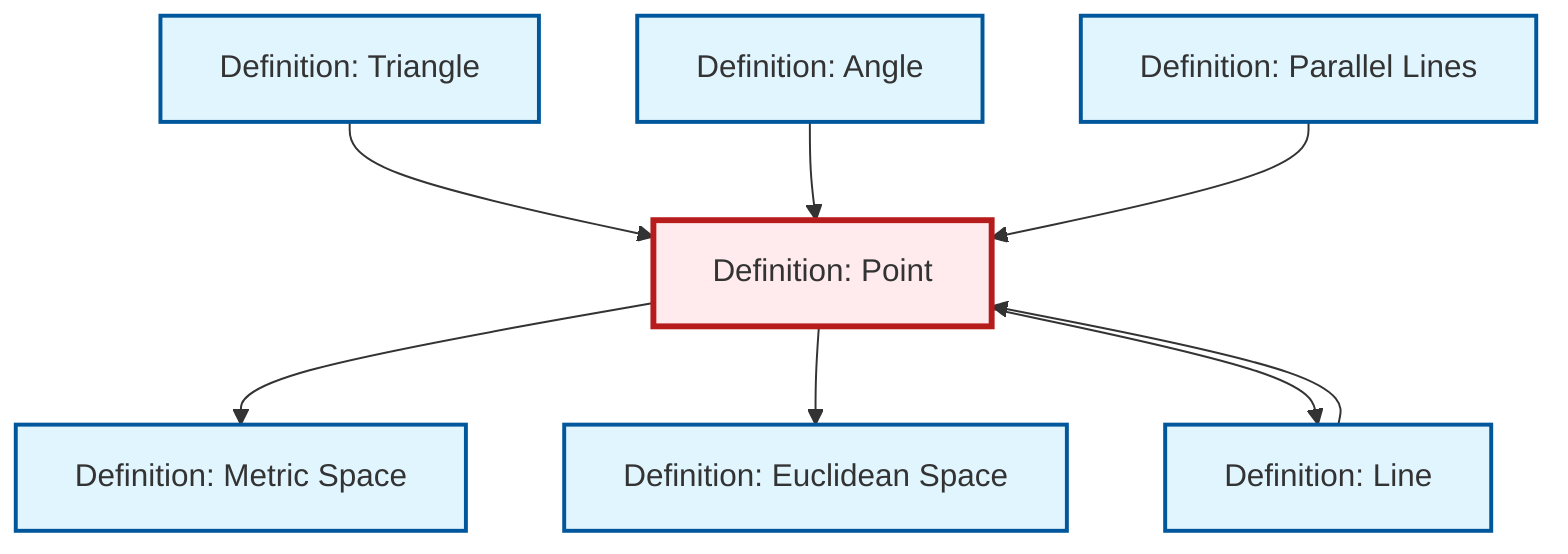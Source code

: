 graph TD
    classDef definition fill:#e1f5fe,stroke:#01579b,stroke-width:2px
    classDef theorem fill:#f3e5f5,stroke:#4a148c,stroke-width:2px
    classDef axiom fill:#fff3e0,stroke:#e65100,stroke-width:2px
    classDef example fill:#e8f5e9,stroke:#1b5e20,stroke-width:2px
    classDef current fill:#ffebee,stroke:#b71c1c,stroke-width:3px
    def-angle["Definition: Angle"]:::definition
    def-line["Definition: Line"]:::definition
    def-point["Definition: Point"]:::definition
    def-euclidean-space["Definition: Euclidean Space"]:::definition
    def-triangle["Definition: Triangle"]:::definition
    def-metric-space["Definition: Metric Space"]:::definition
    def-parallel["Definition: Parallel Lines"]:::definition
    def-triangle --> def-point
    def-angle --> def-point
    def-point --> def-metric-space
    def-parallel --> def-point
    def-point --> def-euclidean-space
    def-line --> def-point
    def-point --> def-line
    class def-point current